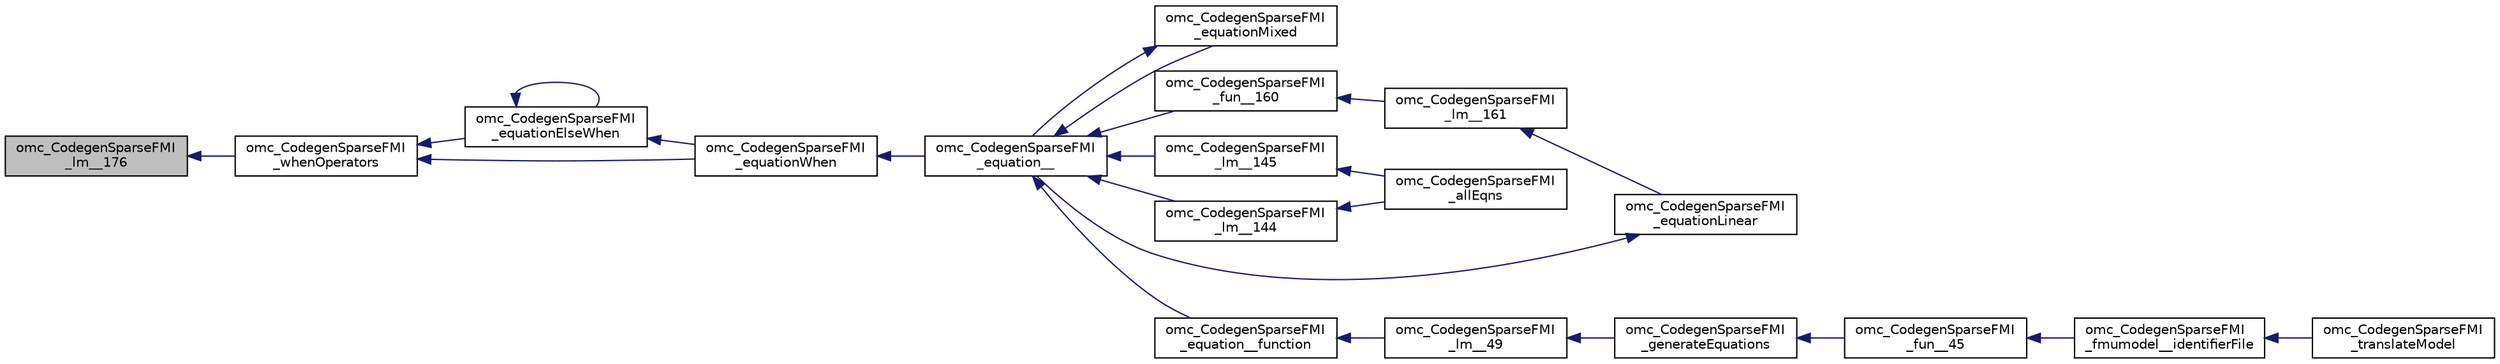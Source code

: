 digraph "omc_CodegenSparseFMI_lm__176"
{
  edge [fontname="Helvetica",fontsize="10",labelfontname="Helvetica",labelfontsize="10"];
  node [fontname="Helvetica",fontsize="10",shape=record];
  rankdir="LR";
  Node181450 [label="omc_CodegenSparseFMI\l_lm__176",height=0.2,width=0.4,color="black", fillcolor="grey75", style="filled", fontcolor="black"];
  Node181450 -> Node181451 [dir="back",color="midnightblue",fontsize="10",style="solid",fontname="Helvetica"];
  Node181451 [label="omc_CodegenSparseFMI\l_whenOperators",height=0.2,width=0.4,color="black", fillcolor="white", style="filled",URL="$da/d88/_codegen_sparse_f_m_i_8h.html#aaa56a6cbe937c9e43604fbefcddc43d4"];
  Node181451 -> Node181452 [dir="back",color="midnightblue",fontsize="10",style="solid",fontname="Helvetica"];
  Node181452 [label="omc_CodegenSparseFMI\l_equationElseWhen",height=0.2,width=0.4,color="black", fillcolor="white", style="filled",URL="$da/d88/_codegen_sparse_f_m_i_8h.html#a9252f94be6a8d4db5d542a2a30867d21"];
  Node181452 -> Node181452 [dir="back",color="midnightblue",fontsize="10",style="solid",fontname="Helvetica"];
  Node181452 -> Node181453 [dir="back",color="midnightblue",fontsize="10",style="solid",fontname="Helvetica"];
  Node181453 [label="omc_CodegenSparseFMI\l_equationWhen",height=0.2,width=0.4,color="black", fillcolor="white", style="filled",URL="$da/d88/_codegen_sparse_f_m_i_8h.html#a182b50d619540de019adbeb9053f85d2"];
  Node181453 -> Node181454 [dir="back",color="midnightblue",fontsize="10",style="solid",fontname="Helvetica"];
  Node181454 [label="omc_CodegenSparseFMI\l_equation__",height=0.2,width=0.4,color="black", fillcolor="white", style="filled",URL="$da/d88/_codegen_sparse_f_m_i_8h.html#a99f4c0cb745d02faf3615bcda104a18a"];
  Node181454 -> Node181455 [dir="back",color="midnightblue",fontsize="10",style="solid",fontname="Helvetica"];
  Node181455 [label="omc_CodegenSparseFMI\l_equationMixed",height=0.2,width=0.4,color="black", fillcolor="white", style="filled",URL="$da/d88/_codegen_sparse_f_m_i_8h.html#ac29f9768bd0d77a3e1e85ee8d33113f2"];
  Node181455 -> Node181454 [dir="back",color="midnightblue",fontsize="10",style="solid",fontname="Helvetica"];
  Node181454 -> Node181456 [dir="back",color="midnightblue",fontsize="10",style="solid",fontname="Helvetica"];
  Node181456 [label="omc_CodegenSparseFMI\l_fun__160",height=0.2,width=0.4,color="black", fillcolor="white", style="filled",URL="$d1/d2e/_codegen_sparse_f_m_i_8c.html#ae706b7e1daac9ecce083bb0f153c4537"];
  Node181456 -> Node181457 [dir="back",color="midnightblue",fontsize="10",style="solid",fontname="Helvetica"];
  Node181457 [label="omc_CodegenSparseFMI\l_lm__161",height=0.2,width=0.4,color="black", fillcolor="white", style="filled",URL="$d1/d2e/_codegen_sparse_f_m_i_8c.html#afef10b15667b5fa348e2e5474100a059"];
  Node181457 -> Node181458 [dir="back",color="midnightblue",fontsize="10",style="solid",fontname="Helvetica"];
  Node181458 [label="omc_CodegenSparseFMI\l_equationLinear",height=0.2,width=0.4,color="black", fillcolor="white", style="filled",URL="$da/d88/_codegen_sparse_f_m_i_8h.html#ae8ae758cee8e51f80c69f273ea2dead4"];
  Node181458 -> Node181454 [dir="back",color="midnightblue",fontsize="10",style="solid",fontname="Helvetica"];
  Node181454 -> Node181459 [dir="back",color="midnightblue",fontsize="10",style="solid",fontname="Helvetica"];
  Node181459 [label="omc_CodegenSparseFMI\l_lm__145",height=0.2,width=0.4,color="black", fillcolor="white", style="filled",URL="$d1/d2e/_codegen_sparse_f_m_i_8c.html#a482b9fe4a2cf1170ba37c04cbeeba56b"];
  Node181459 -> Node181460 [dir="back",color="midnightblue",fontsize="10",style="solid",fontname="Helvetica"];
  Node181460 [label="omc_CodegenSparseFMI\l_allEqns",height=0.2,width=0.4,color="black", fillcolor="white", style="filled",URL="$da/d88/_codegen_sparse_f_m_i_8h.html#a94fa0652e8d98e8869394cc988af391b"];
  Node181454 -> Node181461 [dir="back",color="midnightblue",fontsize="10",style="solid",fontname="Helvetica"];
  Node181461 [label="omc_CodegenSparseFMI\l_lm__144",height=0.2,width=0.4,color="black", fillcolor="white", style="filled",URL="$d1/d2e/_codegen_sparse_f_m_i_8c.html#a53bc84287c3730b73c523380ca378dcf"];
  Node181461 -> Node181460 [dir="back",color="midnightblue",fontsize="10",style="solid",fontname="Helvetica"];
  Node181454 -> Node181462 [dir="back",color="midnightblue",fontsize="10",style="solid",fontname="Helvetica"];
  Node181462 [label="omc_CodegenSparseFMI\l_equation__function",height=0.2,width=0.4,color="black", fillcolor="white", style="filled",URL="$da/d88/_codegen_sparse_f_m_i_8h.html#a3b6d78478d2920ade27380933feef664"];
  Node181462 -> Node181463 [dir="back",color="midnightblue",fontsize="10",style="solid",fontname="Helvetica"];
  Node181463 [label="omc_CodegenSparseFMI\l_lm__49",height=0.2,width=0.4,color="black", fillcolor="white", style="filled",URL="$d1/d2e/_codegen_sparse_f_m_i_8c.html#afd950130e5951ce5d9b078504b8e5445"];
  Node181463 -> Node181464 [dir="back",color="midnightblue",fontsize="10",style="solid",fontname="Helvetica"];
  Node181464 [label="omc_CodegenSparseFMI\l_generateEquations",height=0.2,width=0.4,color="black", fillcolor="white", style="filled",URL="$da/d88/_codegen_sparse_f_m_i_8h.html#a944e50c37aa93fa6e9c540a7d9a7f671"];
  Node181464 -> Node181465 [dir="back",color="midnightblue",fontsize="10",style="solid",fontname="Helvetica"];
  Node181465 [label="omc_CodegenSparseFMI\l_fun__45",height=0.2,width=0.4,color="black", fillcolor="white", style="filled",URL="$d1/d2e/_codegen_sparse_f_m_i_8c.html#a33c397eee4567dbaf5269d88f9ea50f2"];
  Node181465 -> Node181466 [dir="back",color="midnightblue",fontsize="10",style="solid",fontname="Helvetica"];
  Node181466 [label="omc_CodegenSparseFMI\l_fmumodel__identifierFile",height=0.2,width=0.4,color="black", fillcolor="white", style="filled",URL="$da/d88/_codegen_sparse_f_m_i_8h.html#a0d704247081fbb1f268bdd5ae5d7f3f3"];
  Node181466 -> Node181467 [dir="back",color="midnightblue",fontsize="10",style="solid",fontname="Helvetica"];
  Node181467 [label="omc_CodegenSparseFMI\l_translateModel",height=0.2,width=0.4,color="black", fillcolor="white", style="filled",URL="$da/d88/_codegen_sparse_f_m_i_8h.html#a6e115544fcae7968ab9fa00a0ea17b1d"];
  Node181451 -> Node181453 [dir="back",color="midnightblue",fontsize="10",style="solid",fontname="Helvetica"];
}
